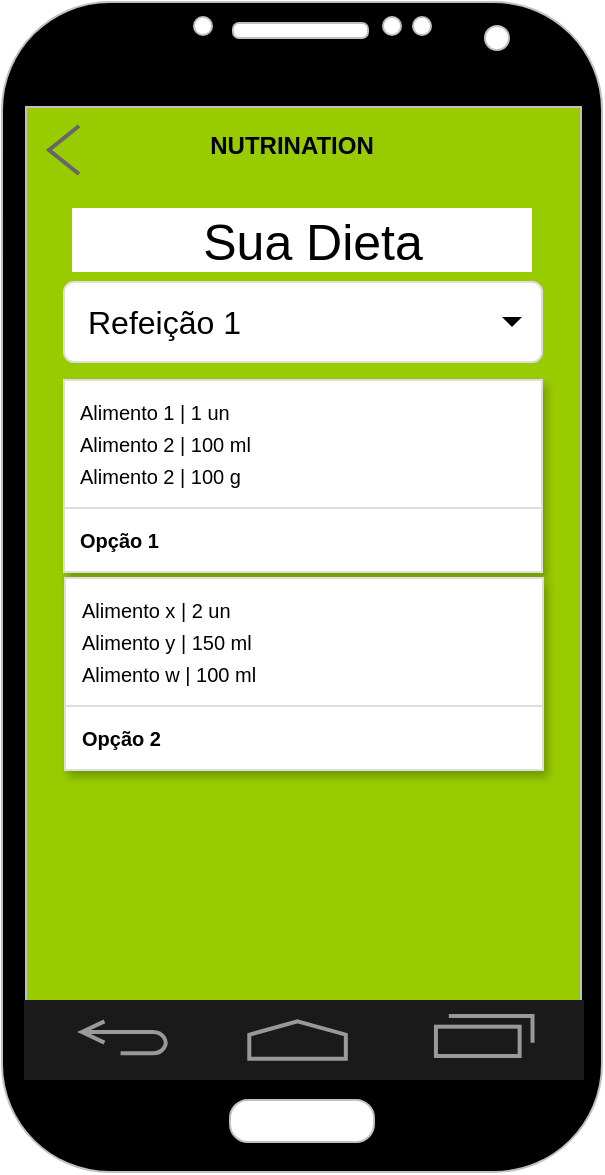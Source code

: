 <mxfile version="10.7.3" type="device"><diagram id="tLz_psFbyRqKoXDVwdCR" name="Page-1"><mxGraphModel dx="1010" dy="582" grid="1" gridSize="10" guides="1" tooltips="1" connect="1" arrows="1" fold="1" page="1" pageScale="1" pageWidth="827" pageHeight="1169" math="0" shadow="0"><root><mxCell id="0"/><mxCell id="yQaU8TRiMZ9WQ6BCcxHJ-5" parent="0"/><mxCell id="yQaU8TRiMZ9WQ6BCcxHJ-9" value="" style="verticalLabelPosition=bottom;verticalAlign=top;html=1;shadow=0;dashed=0;strokeWidth=1;strokeColor=none;shape=rect;fillColor=#99cc00;fontSize=30;align=center;" vertex="1" parent="yQaU8TRiMZ9WQ6BCcxHJ-5"><mxGeometry x="31" y="160" width="279" height="450" as="geometry"/></mxCell><mxCell id="yQaU8TRiMZ9WQ6BCcxHJ-27" value="&lt;div style=&quot;text-align: center; font-size: 25px;&quot;&gt;&lt;span style=&quot;font-size: 25px;&quot;&gt;Sua Dieta&lt;/span&gt;&lt;/div&gt;" style="html=1;shadow=0;dashed=0;shape=mxgraph.bootstrap.rect;fontSize=25;align=center;spacingLeft=10;strokeColor=none;" vertex="1" parent="yQaU8TRiMZ9WQ6BCcxHJ-5"><mxGeometry x="55" y="213" width="230" height="32" as="geometry"/></mxCell><mxCell id="yQaU8TRiMZ9WQ6BCcxHJ-6" value="" style="verticalLabelPosition=bottom;verticalAlign=top;html=1;shadow=0;dashed=0;strokeWidth=1;shape=mxgraph.android.phone2;fillColor=#000000;strokeColor=#c0c0c0;fontSize=30;align=center;aspect=fixed;" vertex="1" parent="yQaU8TRiMZ9WQ6BCcxHJ-5"><mxGeometry x="20" y="110" width="300" height="585" as="geometry"/></mxCell><mxCell id="yQaU8TRiMZ9WQ6BCcxHJ-7" value="" style="verticalLabelPosition=bottom;verticalAlign=top;html=1;shadow=0;dashed=0;strokeWidth=2;shape=mxgraph.android.navigation_bar_1;fillColor=#1A1A1A;strokeColor=#999999;fontSize=30;align=center;" vertex="1" parent="yQaU8TRiMZ9WQ6BCcxHJ-5"><mxGeometry x="31" y="609" width="280" height="40" as="geometry"/></mxCell><mxCell id="yQaU8TRiMZ9WQ6BCcxHJ-21" value="NUTRINATION" style="text;html=1;strokeColor=none;fillColor=none;align=center;verticalAlign=middle;whiteSpace=wrap;rounded=0;fontSize=12;fontColor=#000000;fontStyle=1" vertex="1" parent="yQaU8TRiMZ9WQ6BCcxHJ-5"><mxGeometry x="120" y="172" width="90" height="20" as="geometry"/></mxCell><mxCell id="yQaU8TRiMZ9WQ6BCcxHJ-26" value="" style="html=1;verticalLabelPosition=bottom;labelBackgroundColor=#ffffff;verticalAlign=top;shadow=0;dashed=0;strokeWidth=2;shape=mxgraph.ios7.misc.more;strokeColor=#666666;fillColor=#FFFFFF;fontSize=12;fontColor=#000000;align=center;aspect=fixed;rotation=-180;" vertex="1" parent="yQaU8TRiMZ9WQ6BCcxHJ-5"><mxGeometry x="43.5" y="172" width="15" height="24" as="geometry"/></mxCell><mxCell id="yQaU8TRiMZ9WQ6BCcxHJ-28" value="Refeição 1" style="html=1;shadow=0;dashed=0;shape=mxgraph.bootstrap.rrect;rSize=5;strokeColor=#dddddd;spacingRight=10;fontSize=16;fillColor=#FFFFFF;align=left;spacingLeft=10;whiteSpace=wrap;" vertex="1" parent="yQaU8TRiMZ9WQ6BCcxHJ-5"><mxGeometry x="51" y="250" width="239" height="40" as="geometry"/></mxCell><mxCell id="yQaU8TRiMZ9WQ6BCcxHJ-29" value="" style="shape=triangle;direction=south;fillColor=#000000;strokeColor=none;perimeter=none;" vertex="1" parent="yQaU8TRiMZ9WQ6BCcxHJ-28"><mxGeometry x="1" y="0.5" width="10" height="5" relative="1" as="geometry"><mxPoint x="-20" y="-2.5" as="offset"/></mxGeometry></mxCell><mxCell id="yQaU8TRiMZ9WQ6BCcxHJ-44" value="" style="html=1;shadow=0;dashed=0;shape=mxgraph.bootstrap.rect;fillColor=#ffffff;strokeColor=#dddddd;shadow=1;fontSize=10;fontColor=#000000;align=center;" vertex="1" parent="yQaU8TRiMZ9WQ6BCcxHJ-5"><mxGeometry x="51" y="299" width="239" height="96" as="geometry"/></mxCell><mxCell id="yQaU8TRiMZ9WQ6BCcxHJ-45" value="Alimento 1 | 1 un" style="html=1;shadow=0;dashed=0;shape=mxgraph.bootstrap.rect;strokeColor=none;spacingLeft=6;align=left;fillColor=none;perimeter=none;fontSize=10;whiteSpace=wrap;resizeWidth=1;" vertex="1" parent="yQaU8TRiMZ9WQ6BCcxHJ-44"><mxGeometry width="239" height="16" relative="1" as="geometry"><mxPoint y="8" as="offset"/></mxGeometry></mxCell><mxCell id="yQaU8TRiMZ9WQ6BCcxHJ-46" value="Alimento 2 | 100 ml" style="html=1;shadow=0;dashed=0;shape=mxgraph.bootstrap.rect;strokeColor=none;spacingLeft=6;align=left;fillColor=none;perimeter=none;fontSize=10;whiteSpace=wrap;resizeWidth=1;" vertex="1" parent="yQaU8TRiMZ9WQ6BCcxHJ-44"><mxGeometry width="239" height="16" relative="1" as="geometry"><mxPoint y="24" as="offset"/></mxGeometry></mxCell><mxCell id="yQaU8TRiMZ9WQ6BCcxHJ-47" value="Alimento 2 | 100 g" style="html=1;shadow=0;dashed=0;shape=mxgraph.bootstrap.rect;strokeColor=none;spacingLeft=6;align=left;fillColor=none;perimeter=none;fontSize=10;whiteSpace=wrap;resizeWidth=1;" vertex="1" parent="yQaU8TRiMZ9WQ6BCcxHJ-44"><mxGeometry width="239" height="16" relative="1" as="geometry"><mxPoint y="40" as="offset"/></mxGeometry></mxCell><mxCell id="yQaU8TRiMZ9WQ6BCcxHJ-48" value="" style="shape=line;strokeColor=#dddddd;perimeter=none;resizeWidth=1;" vertex="1" parent="yQaU8TRiMZ9WQ6BCcxHJ-44"><mxGeometry width="239" height="16" relative="1" as="geometry"><mxPoint y="56" as="offset"/></mxGeometry></mxCell><mxCell id="yQaU8TRiMZ9WQ6BCcxHJ-49" value="Opção 1" style="html=1;shadow=0;dashed=0;shape=mxgraph.bootstrap.rect;strokeColor=none;spacingLeft=6;align=left;fillColor=none;perimeter=none;fontSize=10;whiteSpace=wrap;resizeWidth=1;fontStyle=1" vertex="1" parent="yQaU8TRiMZ9WQ6BCcxHJ-44"><mxGeometry width="239" height="16" relative="1" as="geometry"><mxPoint y="72" as="offset"/></mxGeometry></mxCell><mxCell id="yQaU8TRiMZ9WQ6BCcxHJ-54" value="" style="html=1;shadow=0;dashed=0;shape=mxgraph.bootstrap.rect;fillColor=#ffffff;strokeColor=#dddddd;shadow=1;fontSize=10;fontColor=#000000;align=center;" vertex="1" parent="yQaU8TRiMZ9WQ6BCcxHJ-5"><mxGeometry x="51.5" y="398" width="239" height="96" as="geometry"/></mxCell><mxCell id="yQaU8TRiMZ9WQ6BCcxHJ-55" value="Alimento x | 2 un" style="html=1;shadow=0;dashed=0;shape=mxgraph.bootstrap.rect;strokeColor=none;spacingLeft=6;align=left;fillColor=none;perimeter=none;fontSize=10;whiteSpace=wrap;resizeWidth=1;" vertex="1" parent="yQaU8TRiMZ9WQ6BCcxHJ-54"><mxGeometry width="239" height="16" relative="1" as="geometry"><mxPoint y="8" as="offset"/></mxGeometry></mxCell><mxCell id="yQaU8TRiMZ9WQ6BCcxHJ-56" value="Alimento y | 150 ml" style="html=1;shadow=0;dashed=0;shape=mxgraph.bootstrap.rect;strokeColor=none;spacingLeft=6;align=left;fillColor=none;perimeter=none;fontSize=10;whiteSpace=wrap;resizeWidth=1;" vertex="1" parent="yQaU8TRiMZ9WQ6BCcxHJ-54"><mxGeometry width="239" height="16" relative="1" as="geometry"><mxPoint y="24" as="offset"/></mxGeometry></mxCell><mxCell id="yQaU8TRiMZ9WQ6BCcxHJ-57" value="Alimento w | 100 ml" style="html=1;shadow=0;dashed=0;shape=mxgraph.bootstrap.rect;strokeColor=none;spacingLeft=6;align=left;fillColor=none;perimeter=none;fontSize=10;whiteSpace=wrap;resizeWidth=1;" vertex="1" parent="yQaU8TRiMZ9WQ6BCcxHJ-54"><mxGeometry width="239" height="16" relative="1" as="geometry"><mxPoint y="40" as="offset"/></mxGeometry></mxCell><mxCell id="yQaU8TRiMZ9WQ6BCcxHJ-58" value="" style="shape=line;strokeColor=#dddddd;perimeter=none;resizeWidth=1;" vertex="1" parent="yQaU8TRiMZ9WQ6BCcxHJ-54"><mxGeometry width="239" height="16" relative="1" as="geometry"><mxPoint y="56" as="offset"/></mxGeometry></mxCell><mxCell id="yQaU8TRiMZ9WQ6BCcxHJ-59" value="&lt;b&gt;Opção 2&lt;/b&gt;" style="html=1;shadow=0;dashed=0;shape=mxgraph.bootstrap.rect;strokeColor=none;spacingLeft=6;align=left;fillColor=none;perimeter=none;fontSize=10;whiteSpace=wrap;resizeWidth=1;" vertex="1" parent="yQaU8TRiMZ9WQ6BCcxHJ-54"><mxGeometry width="239" height="16" relative="1" as="geometry"><mxPoint y="72" as="offset"/></mxGeometry></mxCell></root></mxGraphModel></diagram><diagram id="bNXl-FUlBnuJIg49-WJM" name="Page-2"><mxGraphModel dx="1010" dy="612" grid="1" gridSize="10" guides="1" tooltips="1" connect="1" arrows="1" fold="1" page="1" pageScale="1" pageWidth="827" pageHeight="1169" math="0" shadow="0"><root><mxCell id="0prd-ULc8K0SCT8YujAN-0"/><mxCell id="0prd-ULc8K0SCT8YujAN-1" parent="0prd-ULc8K0SCT8YujAN-0"/></root></mxGraphModel></diagram></mxfile>